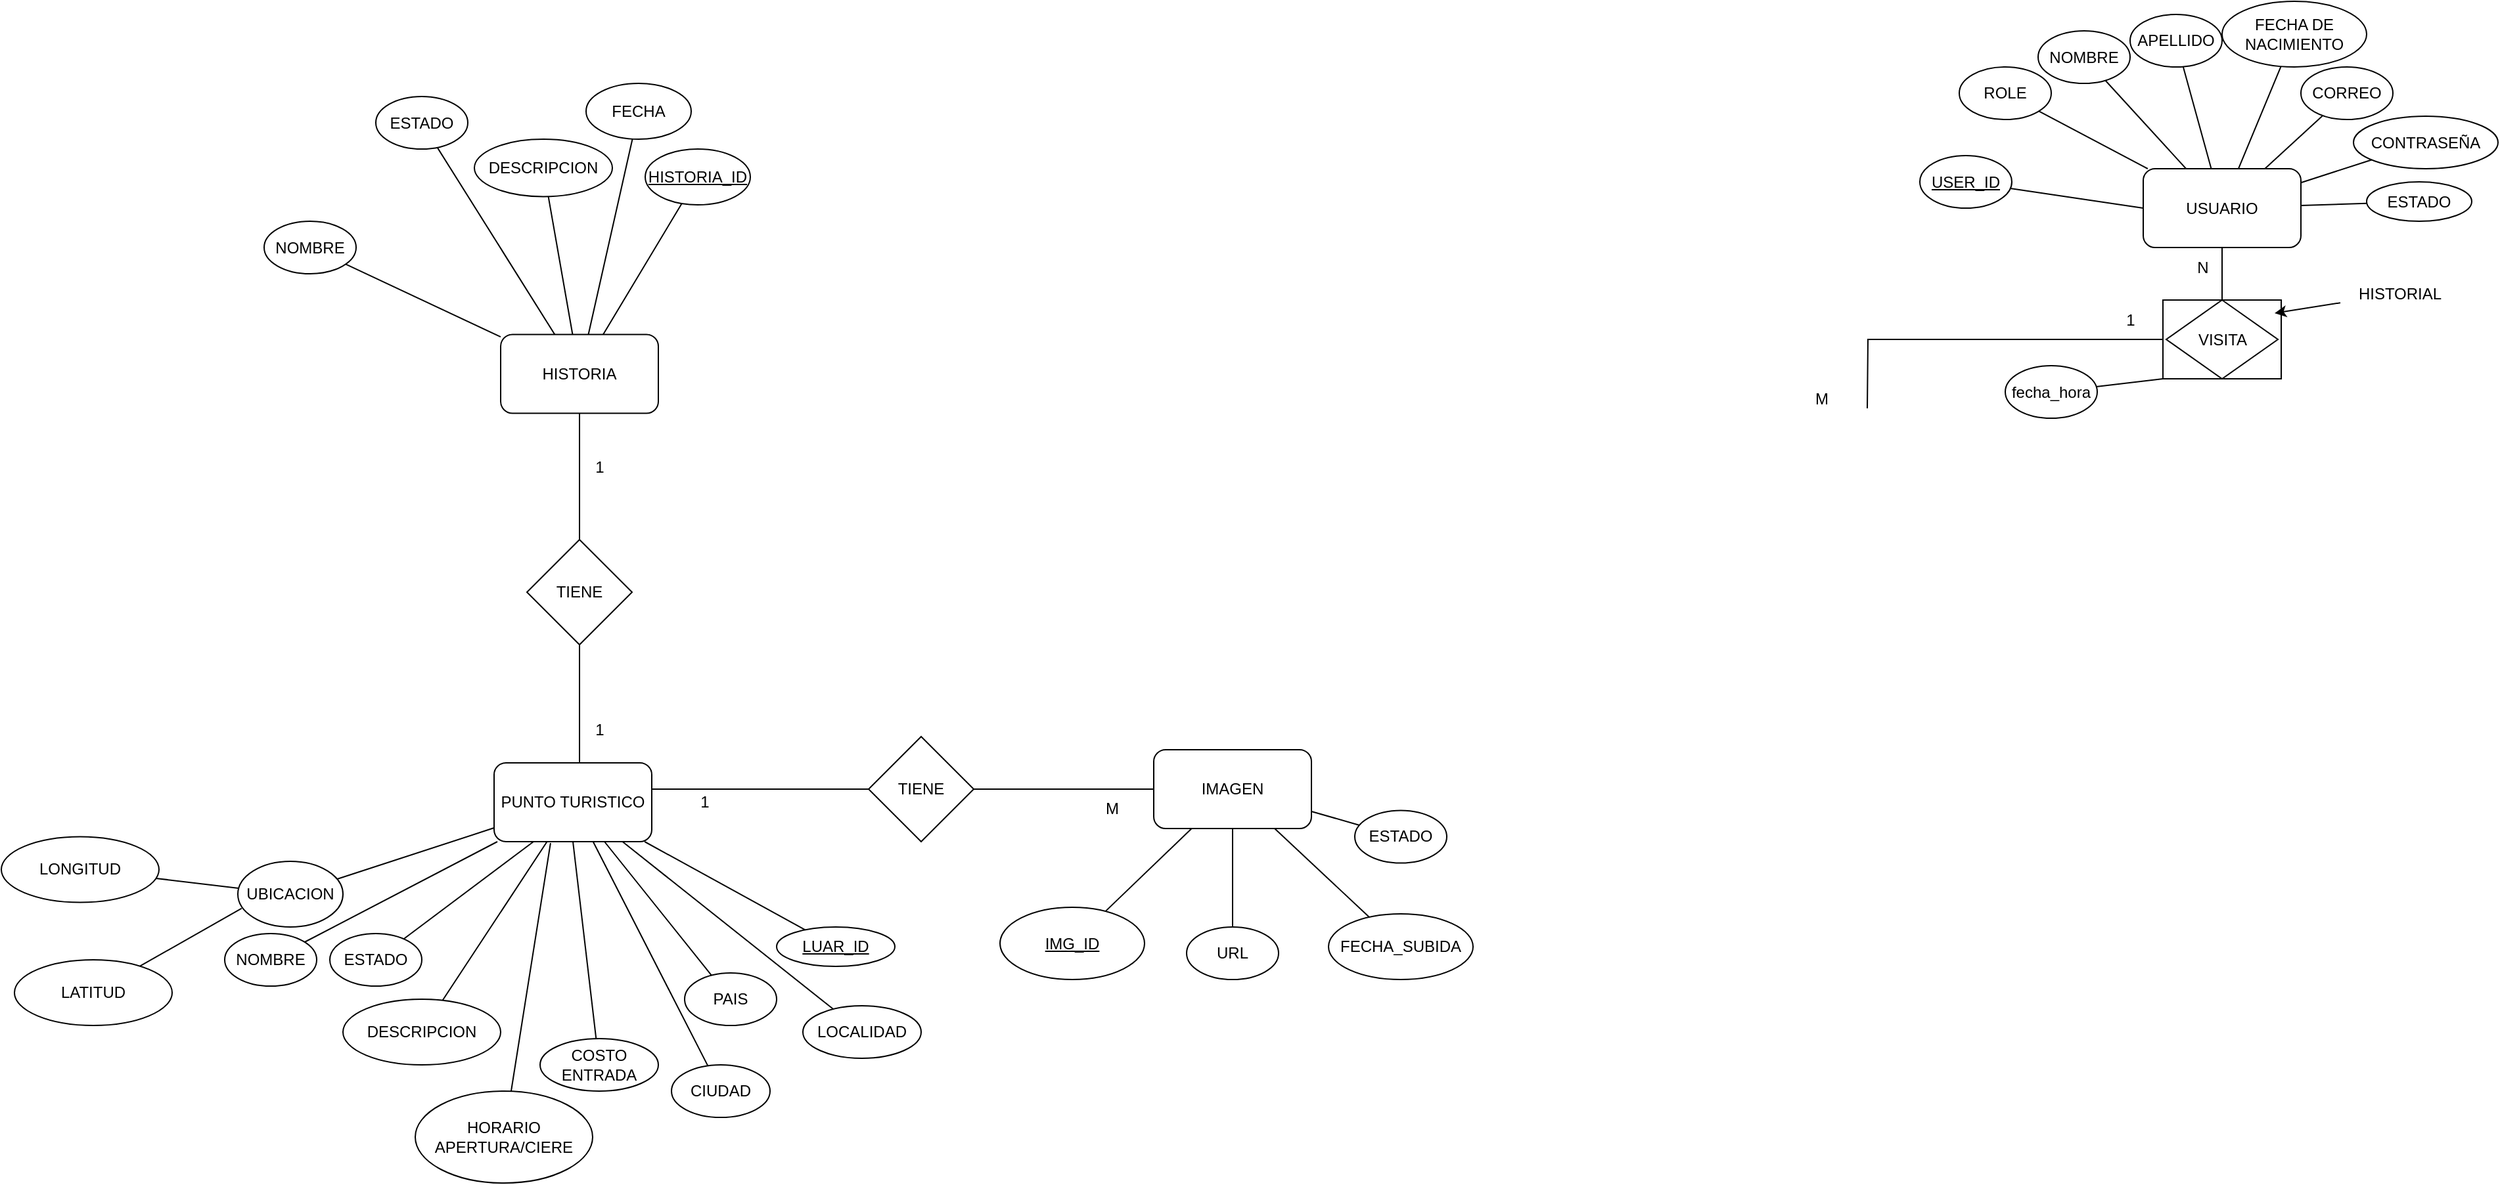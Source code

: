 <mxfile version="26.2.9">
  <diagram id="R2lEEEUBdFMjLlhIrx00" name="Page-1">
    <mxGraphModel dx="1965" dy="669" grid="1" gridSize="10" guides="1" tooltips="1" connect="1" arrows="1" fold="1" page="1" pageScale="1" pageWidth="850" pageHeight="1100" math="0" shadow="0" extFonts="Permanent Marker^https://fonts.googleapis.com/css?family=Permanent+Marker">
      <root>
        <mxCell id="0" />
        <mxCell id="1" parent="0" />
        <mxCell id="ibcruFRzmaZoAH3_3LqD-2" value="USUARIO" style="rounded=1;whiteSpace=wrap;html=1;" parent="1" vertex="1">
          <mxGeometry x="880" y="157.5" width="120" height="60" as="geometry" />
        </mxCell>
        <mxCell id="X0XYi1Hsc6SYG7ZAuI2Y-37" style="edgeStyle=orthogonalEdgeStyle;rounded=0;orthogonalLoop=1;jettySize=auto;html=1;endArrow=none;endFill=1;startFill=0;" edge="1" parent="1" source="ibcruFRzmaZoAH3_3LqD-3" target="X0XYi1Hsc6SYG7ZAuI2Y-35">
          <mxGeometry relative="1" as="geometry">
            <Array as="points">
              <mxPoint x="-310" y="590" />
              <mxPoint x="-310" y="590" />
            </Array>
          </mxGeometry>
        </mxCell>
        <mxCell id="ibcruFRzmaZoAH3_3LqD-3" value="PUNTO TURISTICO" style="rounded=1;whiteSpace=wrap;html=1;" parent="1" vertex="1">
          <mxGeometry x="-375" y="610" width="120" height="60" as="geometry" />
        </mxCell>
        <mxCell id="ibcruFRzmaZoAH3_3LqD-28" style="rounded=0;orthogonalLoop=1;jettySize=auto;html=1;endArrow=none;startFill=0;" parent="1" source="ibcruFRzmaZoAH3_3LqD-9" target="ibcruFRzmaZoAH3_3LqD-2" edge="1">
          <mxGeometry relative="1" as="geometry" />
        </mxCell>
        <mxCell id="ibcruFRzmaZoAH3_3LqD-9" value="APELLIDO" style="ellipse;whiteSpace=wrap;html=1;" parent="1" vertex="1">
          <mxGeometry x="870" y="40" width="70" height="40" as="geometry" />
        </mxCell>
        <mxCell id="ibcruFRzmaZoAH3_3LqD-27" style="rounded=0;orthogonalLoop=1;jettySize=auto;html=1;endArrow=none;startFill=0;" parent="1" source="ibcruFRzmaZoAH3_3LqD-10" target="ibcruFRzmaZoAH3_3LqD-2" edge="1">
          <mxGeometry relative="1" as="geometry" />
        </mxCell>
        <mxCell id="ibcruFRzmaZoAH3_3LqD-10" value="&lt;span&gt;CORREO&lt;/span&gt;" style="ellipse;whiteSpace=wrap;html=1;fontStyle=0" parent="1" vertex="1">
          <mxGeometry x="1000" y="80" width="70" height="40" as="geometry" />
        </mxCell>
        <mxCell id="ibcruFRzmaZoAH3_3LqD-25" style="rounded=0;orthogonalLoop=1;jettySize=auto;html=1;endArrow=none;startFill=0;" parent="1" source="ibcruFRzmaZoAH3_3LqD-12" target="ibcruFRzmaZoAH3_3LqD-2" edge="1">
          <mxGeometry relative="1" as="geometry" />
        </mxCell>
        <mxCell id="ibcruFRzmaZoAH3_3LqD-12" value="FECHA DE NACIMIENTO" style="ellipse;whiteSpace=wrap;html=1;" parent="1" vertex="1">
          <mxGeometry x="940" y="30" width="110" height="50" as="geometry" />
        </mxCell>
        <mxCell id="ibcruFRzmaZoAH3_3LqD-29" style="rounded=0;orthogonalLoop=1;jettySize=auto;html=1;endArrow=none;startFill=0;" parent="1" source="ibcruFRzmaZoAH3_3LqD-13" target="ibcruFRzmaZoAH3_3LqD-2" edge="1">
          <mxGeometry relative="1" as="geometry" />
        </mxCell>
        <mxCell id="ibcruFRzmaZoAH3_3LqD-13" value="NOMBRE" style="ellipse;whiteSpace=wrap;html=1;" parent="1" vertex="1">
          <mxGeometry x="800" y="52.5" width="70" height="40" as="geometry" />
        </mxCell>
        <mxCell id="ibcruFRzmaZoAH3_3LqD-18" value="ESTADO" style="ellipse;whiteSpace=wrap;html=1;" parent="1" vertex="1">
          <mxGeometry x="-500" y="740" width="70" height="40" as="geometry" />
        </mxCell>
        <mxCell id="ibcruFRzmaZoAH3_3LqD-32" style="rounded=0;orthogonalLoop=1;jettySize=auto;html=1;endArrow=none;startFill=0;" parent="1" source="ibcruFRzmaZoAH3_3LqD-19" target="ibcruFRzmaZoAH3_3LqD-3" edge="1">
          <mxGeometry relative="1" as="geometry" />
        </mxCell>
        <mxCell id="ibcruFRzmaZoAH3_3LqD-19" value="NOMBRE" style="ellipse;whiteSpace=wrap;html=1;" parent="1" vertex="1">
          <mxGeometry x="-580" y="740" width="70" height="40" as="geometry" />
        </mxCell>
        <mxCell id="ibcruFRzmaZoAH3_3LqD-30" style="rounded=0;orthogonalLoop=1;jettySize=auto;html=1;endArrow=none;startFill=0;" parent="1" source="ibcruFRzmaZoAH3_3LqD-20" target="ibcruFRzmaZoAH3_3LqD-2" edge="1">
          <mxGeometry relative="1" as="geometry" />
        </mxCell>
        <mxCell id="ibcruFRzmaZoAH3_3LqD-20" value="ROLE" style="ellipse;whiteSpace=wrap;html=1;" parent="1" vertex="1">
          <mxGeometry x="740" y="80" width="70" height="40" as="geometry" />
        </mxCell>
        <mxCell id="ibcruFRzmaZoAH3_3LqD-31" style="rounded=0;orthogonalLoop=1;jettySize=auto;html=1;endArrow=none;startFill=0;" parent="1" source="ibcruFRzmaZoAH3_3LqD-21" target="ibcruFRzmaZoAH3_3LqD-3" edge="1">
          <mxGeometry relative="1" as="geometry" />
        </mxCell>
        <mxCell id="ibcruFRzmaZoAH3_3LqD-21" value="&lt;span&gt;UBICACION&lt;/span&gt;" style="ellipse;whiteSpace=wrap;html=1;fontStyle=0" parent="1" vertex="1">
          <mxGeometry x="-570" y="685" width="80" height="50" as="geometry" />
        </mxCell>
        <mxCell id="ibcruFRzmaZoAH3_3LqD-34" style="rounded=0;orthogonalLoop=1;jettySize=auto;html=1;endArrow=none;startFill=0;" parent="1" source="ibcruFRzmaZoAH3_3LqD-22" target="ibcruFRzmaZoAH3_3LqD-3" edge="1">
          <mxGeometry relative="1" as="geometry" />
        </mxCell>
        <mxCell id="ibcruFRzmaZoAH3_3LqD-22" value="DESCRIPCION" style="ellipse;whiteSpace=wrap;html=1;" parent="1" vertex="1">
          <mxGeometry x="-490" y="790" width="120" height="50" as="geometry" />
        </mxCell>
        <mxCell id="ibcruFRzmaZoAH3_3LqD-33" style="rounded=0;orthogonalLoop=1;jettySize=auto;html=1;entryX=0.25;entryY=1;entryDx=0;entryDy=0;endArrow=none;startFill=0;" parent="1" source="ibcruFRzmaZoAH3_3LqD-18" target="ibcruFRzmaZoAH3_3LqD-3" edge="1">
          <mxGeometry relative="1" as="geometry" />
        </mxCell>
        <mxCell id="ibcruFRzmaZoAH3_3LqD-41" value="" style="group" parent="1" vertex="1" connectable="0">
          <mxGeometry x="895" y="257.5" width="90" height="60" as="geometry" />
        </mxCell>
        <mxCell id="ibcruFRzmaZoAH3_3LqD-40" value="" style="rounded=0;whiteSpace=wrap;html=1;movable=1;resizable=1;rotatable=1;deletable=1;editable=1;locked=0;connectable=1;" parent="ibcruFRzmaZoAH3_3LqD-41" vertex="1">
          <mxGeometry width="90" height="60" as="geometry" />
        </mxCell>
        <mxCell id="ibcruFRzmaZoAH3_3LqD-39" value="VISITA" style="rhombus;whiteSpace=wrap;html=1;movable=1;resizable=1;rotatable=1;deletable=1;editable=1;locked=0;connectable=1;" parent="ibcruFRzmaZoAH3_3LqD-41" vertex="1">
          <mxGeometry x="2.5" width="85" height="60" as="geometry" />
        </mxCell>
        <mxCell id="ibcruFRzmaZoAH3_3LqD-42" style="edgeStyle=orthogonalEdgeStyle;rounded=0;orthogonalLoop=1;jettySize=auto;html=1;endArrow=none;startFill=0;" parent="1" source="ibcruFRzmaZoAH3_3LqD-40" target="ibcruFRzmaZoAH3_3LqD-2" edge="1">
          <mxGeometry relative="1" as="geometry" />
        </mxCell>
        <mxCell id="ibcruFRzmaZoAH3_3LqD-43" style="edgeStyle=orthogonalEdgeStyle;rounded=0;orthogonalLoop=1;jettySize=auto;html=1;endArrow=none;startFill=0;" parent="1" source="ibcruFRzmaZoAH3_3LqD-40" edge="1">
          <mxGeometry relative="1" as="geometry">
            <mxPoint x="670" y="340" as="targetPoint" />
            <Array as="points" />
          </mxGeometry>
        </mxCell>
        <mxCell id="ibcruFRzmaZoAH3_3LqD-56" value="N" style="text;html=1;align=center;verticalAlign=middle;resizable=0;points=[];autosize=1;strokeColor=none;fillColor=none;" parent="1" vertex="1">
          <mxGeometry x="910" y="217.5" width="30" height="30" as="geometry" />
        </mxCell>
        <mxCell id="ibcruFRzmaZoAH3_3LqD-57" value="M" style="text;html=1;align=center;verticalAlign=middle;resizable=0;points=[];autosize=1;strokeColor=none;fillColor=none;" parent="1" vertex="1">
          <mxGeometry x="620" y="317.5" width="30" height="30" as="geometry" />
        </mxCell>
        <mxCell id="ibcruFRzmaZoAH3_3LqD-58" value="IMAGEN" style="rounded=1;whiteSpace=wrap;html=1;" parent="1" vertex="1">
          <mxGeometry x="127" y="600" width="120" height="60" as="geometry" />
        </mxCell>
        <mxCell id="ibcruFRzmaZoAH3_3LqD-59" style="rounded=0;orthogonalLoop=1;jettySize=auto;html=1;endArrow=none;startFill=0;" parent="1" source="ibcruFRzmaZoAH3_3LqD-60" target="ibcruFRzmaZoAH3_3LqD-58" edge="1">
          <mxGeometry relative="1" as="geometry" />
        </mxCell>
        <mxCell id="ibcruFRzmaZoAH3_3LqD-60" value="ESTADO" style="ellipse;whiteSpace=wrap;html=1;" parent="1" vertex="1">
          <mxGeometry x="280" y="646.25" width="70" height="40" as="geometry" />
        </mxCell>
        <mxCell id="ibcruFRzmaZoAH3_3LqD-61" style="rounded=0;orthogonalLoop=1;jettySize=auto;html=1;endArrow=none;startFill=0;" parent="1" source="ibcruFRzmaZoAH3_3LqD-62" target="ibcruFRzmaZoAH3_3LqD-58" edge="1">
          <mxGeometry relative="1" as="geometry" />
        </mxCell>
        <mxCell id="ibcruFRzmaZoAH3_3LqD-62" value="URL" style="ellipse;whiteSpace=wrap;html=1;" parent="1" vertex="1">
          <mxGeometry x="152" y="735" width="70" height="40" as="geometry" />
        </mxCell>
        <mxCell id="ibcruFRzmaZoAH3_3LqD-63" style="rounded=0;orthogonalLoop=1;jettySize=auto;html=1;endArrow=none;startFill=0;" parent="1" source="ibcruFRzmaZoAH3_3LqD-64" target="ibcruFRzmaZoAH3_3LqD-58" edge="1">
          <mxGeometry relative="1" as="geometry" />
        </mxCell>
        <mxCell id="ibcruFRzmaZoAH3_3LqD-64" value="FECHA_SUBIDA" style="ellipse;whiteSpace=wrap;html=1;" parent="1" vertex="1">
          <mxGeometry x="260" y="725" width="110" height="50" as="geometry" />
        </mxCell>
        <mxCell id="ibcruFRzmaZoAH3_3LqD-65" style="rounded=0;orthogonalLoop=1;jettySize=auto;html=1;endArrow=none;startFill=0;" parent="1" source="ibcruFRzmaZoAH3_3LqD-66" target="ibcruFRzmaZoAH3_3LqD-58" edge="1">
          <mxGeometry relative="1" as="geometry" />
        </mxCell>
        <mxCell id="ibcruFRzmaZoAH3_3LqD-66" value="&lt;u&gt;IMG_ID&lt;/u&gt;" style="ellipse;whiteSpace=wrap;html=1;" parent="1" vertex="1">
          <mxGeometry x="10" y="720" width="110" height="55" as="geometry" />
        </mxCell>
        <mxCell id="ibcruFRzmaZoAH3_3LqD-68" value="M" style="text;html=1;align=center;verticalAlign=middle;resizable=0;points=[];autosize=1;strokeColor=none;fillColor=none;" parent="1" vertex="1">
          <mxGeometry x="80" y="630" width="30" height="30" as="geometry" />
        </mxCell>
        <mxCell id="ibcruFRzmaZoAH3_3LqD-72" style="edgeStyle=orthogonalEdgeStyle;rounded=0;orthogonalLoop=1;jettySize=auto;html=1;endArrow=none;startFill=0;" parent="1" source="ibcruFRzmaZoAH3_3LqD-73" target="ibcruFRzmaZoAH3_3LqD-3" edge="1">
          <mxGeometry relative="1" as="geometry">
            <mxPoint x="-230" y="654.997" as="targetPoint" />
            <mxPoint x="-40" y="614.93" as="sourcePoint" />
            <Array as="points">
              <mxPoint x="-160" y="630" />
              <mxPoint x="-160" y="630" />
            </Array>
          </mxGeometry>
        </mxCell>
        <mxCell id="ibcruFRzmaZoAH3_3LqD-73" value="TIENE" style="rhombus;whiteSpace=wrap;html=1;" parent="1" vertex="1">
          <mxGeometry x="-90" y="590" width="80" height="80" as="geometry" />
        </mxCell>
        <mxCell id="ibcruFRzmaZoAH3_3LqD-77" style="rounded=0;orthogonalLoop=1;jettySize=auto;html=1;endArrow=none;startFill=0;entryX=0;entryY=0.5;entryDx=0;entryDy=0;" parent="1" source="ibcruFRzmaZoAH3_3LqD-78" target="ibcruFRzmaZoAH3_3LqD-2" edge="1">
          <mxGeometry relative="1" as="geometry">
            <mxPoint x="846.5" y="226.25" as="targetPoint" />
          </mxGeometry>
        </mxCell>
        <mxCell id="ibcruFRzmaZoAH3_3LqD-78" value="&lt;u&gt;USER_ID&lt;/u&gt;" style="ellipse;whiteSpace=wrap;html=1;" parent="1" vertex="1">
          <mxGeometry x="710" y="147.5" width="70" height="40" as="geometry" />
        </mxCell>
        <mxCell id="ibcruFRzmaZoAH3_3LqD-82" style="rounded=0;orthogonalLoop=1;jettySize=auto;html=1;endArrow=none;startFill=0;" parent="1" source="ibcruFRzmaZoAH3_3LqD-79" target="ibcruFRzmaZoAH3_3LqD-3" edge="1">
          <mxGeometry relative="1" as="geometry" />
        </mxCell>
        <mxCell id="ibcruFRzmaZoAH3_3LqD-79" value="PAIS" style="ellipse;whiteSpace=wrap;html=1;" parent="1" vertex="1">
          <mxGeometry x="-230" y="770" width="70" height="40" as="geometry" />
        </mxCell>
        <mxCell id="ibcruFRzmaZoAH3_3LqD-83" style="rounded=0;orthogonalLoop=1;jettySize=auto;html=1;endArrow=none;startFill=0;" parent="1" source="ibcruFRzmaZoAH3_3LqD-80" target="ibcruFRzmaZoAH3_3LqD-3" edge="1">
          <mxGeometry relative="1" as="geometry" />
        </mxCell>
        <mxCell id="ibcruFRzmaZoAH3_3LqD-80" value="CIUDAD" style="ellipse;whiteSpace=wrap;html=1;" parent="1" vertex="1">
          <mxGeometry x="-240" y="840" width="75" height="40" as="geometry" />
        </mxCell>
        <mxCell id="ibcruFRzmaZoAH3_3LqD-84" value="LATITUD" style="ellipse;whiteSpace=wrap;html=1;" parent="1" vertex="1">
          <mxGeometry x="-740" y="760" width="120" height="50" as="geometry" />
        </mxCell>
        <mxCell id="ibcruFRzmaZoAH3_3LqD-86" style="rounded=0;orthogonalLoop=1;jettySize=auto;html=1;endArrow=none;startFill=0;" parent="1" source="ibcruFRzmaZoAH3_3LqD-85" target="ibcruFRzmaZoAH3_3LqD-21" edge="1">
          <mxGeometry relative="1" as="geometry" />
        </mxCell>
        <mxCell id="ibcruFRzmaZoAH3_3LqD-85" value="LONGITUD" style="ellipse;whiteSpace=wrap;html=1;" parent="1" vertex="1">
          <mxGeometry x="-750" y="666.25" width="120" height="50" as="geometry" />
        </mxCell>
        <mxCell id="ibcruFRzmaZoAH3_3LqD-87" style="rounded=0;orthogonalLoop=1;jettySize=auto;html=1;entryX=0.036;entryY=0.716;entryDx=0;entryDy=0;entryPerimeter=0;endArrow=none;startFill=0;" parent="1" source="ibcruFRzmaZoAH3_3LqD-84" target="ibcruFRzmaZoAH3_3LqD-21" edge="1">
          <mxGeometry relative="1" as="geometry" />
        </mxCell>
        <mxCell id="ibcruFRzmaZoAH3_3LqD-89" style="rounded=0;orthogonalLoop=1;jettySize=auto;html=1;endArrow=none;startFill=0;" parent="1" source="ibcruFRzmaZoAH3_3LqD-88" target="ibcruFRzmaZoAH3_3LqD-3" edge="1">
          <mxGeometry relative="1" as="geometry" />
        </mxCell>
        <mxCell id="ibcruFRzmaZoAH3_3LqD-88" value="LOCALIDAD" style="ellipse;whiteSpace=wrap;html=1;" parent="1" vertex="1">
          <mxGeometry x="-140" y="795" width="90" height="40" as="geometry" />
        </mxCell>
        <mxCell id="ibcruFRzmaZoAH3_3LqD-91" style="rounded=0;orthogonalLoop=1;jettySize=auto;html=1;endArrow=none;startFill=0;" parent="1" source="ibcruFRzmaZoAH3_3LqD-90" target="ibcruFRzmaZoAH3_3LqD-3" edge="1">
          <mxGeometry relative="1" as="geometry" />
        </mxCell>
        <mxCell id="ibcruFRzmaZoAH3_3LqD-90" value="LUAR_ID" style="ellipse;whiteSpace=wrap;html=1;fontStyle=4" parent="1" vertex="1">
          <mxGeometry x="-160" y="735" width="90" height="30" as="geometry" />
        </mxCell>
        <mxCell id="ibcruFRzmaZoAH3_3LqD-92" value="1" style="text;html=1;align=center;verticalAlign=middle;resizable=0;points=[];autosize=1;strokeColor=none;fillColor=none;" parent="1" vertex="1">
          <mxGeometry x="-230" y="625" width="30" height="30" as="geometry" />
        </mxCell>
        <mxCell id="ibcruFRzmaZoAH3_3LqD-103" value="1" style="text;html=1;align=center;verticalAlign=middle;resizable=0;points=[];autosize=1;strokeColor=none;fillColor=none;" parent="1" vertex="1">
          <mxGeometry x="855" y="257.5" width="30" height="30" as="geometry" />
        </mxCell>
        <mxCell id="ibcruFRzmaZoAH3_3LqD-106" value="HISTORIAL" style="text;html=1;align=center;verticalAlign=middle;resizable=0;points=[];autosize=1;strokeColor=none;fillColor=none;" parent="1" vertex="1">
          <mxGeometry x="1030" y="237.5" width="90" height="30" as="geometry" />
        </mxCell>
        <mxCell id="ibcruFRzmaZoAH3_3LqD-107" style="rounded=0;orthogonalLoop=1;jettySize=auto;html=1;entryX=0.944;entryY=0.167;entryDx=0;entryDy=0;entryPerimeter=0;endArrow=classic;startFill=0;endFill=1;" parent="1" source="ibcruFRzmaZoAH3_3LqD-106" target="ibcruFRzmaZoAH3_3LqD-40" edge="1">
          <mxGeometry relative="1" as="geometry">
            <mxPoint x="1020" y="265.5" as="sourcePoint" />
          </mxGeometry>
        </mxCell>
        <mxCell id="CdbYqR2ihA_3ERL0Ujwt-2" style="rounded=0;orthogonalLoop=1;jettySize=auto;html=1;endArrow=none;startFill=0;" parent="1" source="CdbYqR2ihA_3ERL0Ujwt-1" target="ibcruFRzmaZoAH3_3LqD-2" edge="1">
          <mxGeometry relative="1" as="geometry" />
        </mxCell>
        <mxCell id="CdbYqR2ihA_3ERL0Ujwt-1" value="CONTRASEÑA" style="ellipse;whiteSpace=wrap;html=1;fontStyle=0" parent="1" vertex="1">
          <mxGeometry x="1040" y="117.5" width="110" height="40" as="geometry" />
        </mxCell>
        <mxCell id="CdbYqR2ihA_3ERL0Ujwt-4" style="rounded=0;orthogonalLoop=1;jettySize=auto;html=1;entryX=0;entryY=1;entryDx=0;entryDy=0;endArrow=none;startFill=0;" parent="1" source="CdbYqR2ihA_3ERL0Ujwt-3" target="ibcruFRzmaZoAH3_3LqD-40" edge="1">
          <mxGeometry relative="1" as="geometry" />
        </mxCell>
        <mxCell id="CdbYqR2ihA_3ERL0Ujwt-3" value="fecha_hora" style="ellipse;whiteSpace=wrap;html=1;" parent="1" vertex="1">
          <mxGeometry x="775" y="307.5" width="70" height="40" as="geometry" />
        </mxCell>
        <mxCell id="CdbYqR2ihA_3ERL0Ujwt-7" style="rounded=0;orthogonalLoop=1;jettySize=auto;html=1;endArrow=none;startFill=0;" parent="1" source="CdbYqR2ihA_3ERL0Ujwt-6" target="ibcruFRzmaZoAH3_3LqD-2" edge="1">
          <mxGeometry relative="1" as="geometry" />
        </mxCell>
        <mxCell id="CdbYqR2ihA_3ERL0Ujwt-6" value="ESTADO" style="ellipse;whiteSpace=wrap;html=1;fontStyle=0" parent="1" vertex="1">
          <mxGeometry x="1050" y="167.5" width="80" height="30" as="geometry" />
        </mxCell>
        <mxCell id="X0XYi1Hsc6SYG7ZAuI2Y-5" style="rounded=0;orthogonalLoop=1;jettySize=auto;html=1;entryX=0.5;entryY=1;entryDx=0;entryDy=0;endArrow=none;startFill=0;" edge="1" parent="1" source="X0XYi1Hsc6SYG7ZAuI2Y-3" target="ibcruFRzmaZoAH3_3LqD-3">
          <mxGeometry relative="1" as="geometry" />
        </mxCell>
        <mxCell id="X0XYi1Hsc6SYG7ZAuI2Y-3" value="COSTO ENTRADA" style="ellipse;whiteSpace=wrap;html=1;" vertex="1" parent="1">
          <mxGeometry x="-340" y="820" width="90" height="40" as="geometry" />
        </mxCell>
        <mxCell id="X0XYi1Hsc6SYG7ZAuI2Y-4" value="HORARIO APERTURA/CIERE" style="ellipse;whiteSpace=wrap;html=1;" vertex="1" parent="1">
          <mxGeometry x="-435" y="860" width="135" height="70" as="geometry" />
        </mxCell>
        <mxCell id="X0XYi1Hsc6SYG7ZAuI2Y-6" style="rounded=0;orthogonalLoop=1;jettySize=auto;html=1;entryX=0.358;entryY=1.017;entryDx=0;entryDy=0;entryPerimeter=0;endArrow=none;startFill=0;" edge="1" parent="1" source="X0XYi1Hsc6SYG7ZAuI2Y-4" target="ibcruFRzmaZoAH3_3LqD-3">
          <mxGeometry relative="1" as="geometry" />
        </mxCell>
        <mxCell id="X0XYi1Hsc6SYG7ZAuI2Y-7" style="edgeStyle=orthogonalEdgeStyle;rounded=0;orthogonalLoop=1;jettySize=auto;html=1;endArrow=none;startFill=0;" edge="1" parent="1" source="ibcruFRzmaZoAH3_3LqD-58" target="ibcruFRzmaZoAH3_3LqD-73">
          <mxGeometry relative="1" as="geometry" />
        </mxCell>
        <mxCell id="X0XYi1Hsc6SYG7ZAuI2Y-8" value="HISTO&lt;span style=&quot;background-color: transparent; color: light-dark(rgb(0, 0, 0), rgb(255, 255, 255));&quot;&gt;RIA&lt;/span&gt;" style="rounded=1;whiteSpace=wrap;html=1;" vertex="1" parent="1">
          <mxGeometry x="-370" y="283.75" width="120" height="60" as="geometry" />
        </mxCell>
        <mxCell id="X0XYi1Hsc6SYG7ZAuI2Y-9" value="ESTADO" style="ellipse;whiteSpace=wrap;html=1;" vertex="1" parent="1">
          <mxGeometry x="-465" y="102.5" width="70" height="40" as="geometry" />
        </mxCell>
        <mxCell id="X0XYi1Hsc6SYG7ZAuI2Y-10" style="rounded=0;orthogonalLoop=1;jettySize=auto;html=1;endArrow=none;startFill=0;" edge="1" parent="1" source="X0XYi1Hsc6SYG7ZAuI2Y-11" target="X0XYi1Hsc6SYG7ZAuI2Y-8">
          <mxGeometry relative="1" as="geometry" />
        </mxCell>
        <mxCell id="X0XYi1Hsc6SYG7ZAuI2Y-11" value="NOMBRE" style="ellipse;whiteSpace=wrap;html=1;" vertex="1" parent="1">
          <mxGeometry x="-550" y="197.5" width="70" height="40" as="geometry" />
        </mxCell>
        <mxCell id="X0XYi1Hsc6SYG7ZAuI2Y-16" style="rounded=0;orthogonalLoop=1;jettySize=auto;html=1;endArrow=none;startFill=0;" edge="1" parent="1" source="X0XYi1Hsc6SYG7ZAuI2Y-9" target="X0XYi1Hsc6SYG7ZAuI2Y-8">
          <mxGeometry relative="1" as="geometry" />
        </mxCell>
        <mxCell id="X0XYi1Hsc6SYG7ZAuI2Y-31" style="rounded=0;orthogonalLoop=1;jettySize=auto;html=1;endArrow=none;startFill=0;" edge="1" parent="1" source="X0XYi1Hsc6SYG7ZAuI2Y-32" target="X0XYi1Hsc6SYG7ZAuI2Y-8">
          <mxGeometry relative="1" as="geometry" />
        </mxCell>
        <mxCell id="X0XYi1Hsc6SYG7ZAuI2Y-32" value="DESCRIPCION" style="ellipse;whiteSpace=wrap;html=1;" vertex="1" parent="1">
          <mxGeometry x="-390" y="135" width="105" height="43.75" as="geometry" />
        </mxCell>
        <mxCell id="X0XYi1Hsc6SYG7ZAuI2Y-33" value="FECHA" style="ellipse;whiteSpace=wrap;html=1;" vertex="1" parent="1">
          <mxGeometry x="-305" y="92.5" width="80" height="42.5" as="geometry" />
        </mxCell>
        <mxCell id="X0XYi1Hsc6SYG7ZAuI2Y-34" style="rounded=0;orthogonalLoop=1;jettySize=auto;html=1;endArrow=none;startFill=0;" edge="1" parent="1" source="X0XYi1Hsc6SYG7ZAuI2Y-33" target="X0XYi1Hsc6SYG7ZAuI2Y-8">
          <mxGeometry relative="1" as="geometry">
            <mxPoint x="-300.326" y="201.219" as="sourcePoint" />
          </mxGeometry>
        </mxCell>
        <mxCell id="X0XYi1Hsc6SYG7ZAuI2Y-36" style="edgeStyle=orthogonalEdgeStyle;rounded=0;orthogonalLoop=1;jettySize=auto;html=1;endArrow=none;endFill=1;startFill=0;" edge="1" parent="1" source="X0XYi1Hsc6SYG7ZAuI2Y-35" target="X0XYi1Hsc6SYG7ZAuI2Y-8">
          <mxGeometry relative="1" as="geometry" />
        </mxCell>
        <mxCell id="X0XYi1Hsc6SYG7ZAuI2Y-35" value="TIENE" style="rhombus;whiteSpace=wrap;html=1;" vertex="1" parent="1">
          <mxGeometry x="-350" y="440" width="80" height="80" as="geometry" />
        </mxCell>
        <mxCell id="X0XYi1Hsc6SYG7ZAuI2Y-38" value="1" style="text;html=1;align=center;verticalAlign=middle;resizable=0;points=[];autosize=1;strokeColor=none;fillColor=none;" vertex="1" parent="1">
          <mxGeometry x="-310" y="570" width="30" height="30" as="geometry" />
        </mxCell>
        <mxCell id="X0XYi1Hsc6SYG7ZAuI2Y-39" value="1" style="text;html=1;align=center;verticalAlign=middle;resizable=0;points=[];autosize=1;strokeColor=none;fillColor=none;" vertex="1" parent="1">
          <mxGeometry x="-310" y="370" width="30" height="30" as="geometry" />
        </mxCell>
        <mxCell id="X0XYi1Hsc6SYG7ZAuI2Y-42" style="rounded=0;orthogonalLoop=1;jettySize=auto;html=1;endArrow=none;startFill=0;" edge="1" parent="1" source="X0XYi1Hsc6SYG7ZAuI2Y-41" target="X0XYi1Hsc6SYG7ZAuI2Y-8">
          <mxGeometry relative="1" as="geometry" />
        </mxCell>
        <mxCell id="X0XYi1Hsc6SYG7ZAuI2Y-41" value="HISTORIA_ID" style="ellipse;whiteSpace=wrap;html=1;fontStyle=4" vertex="1" parent="1">
          <mxGeometry x="-260" y="142.5" width="80" height="42.5" as="geometry" />
        </mxCell>
      </root>
    </mxGraphModel>
  </diagram>
</mxfile>
